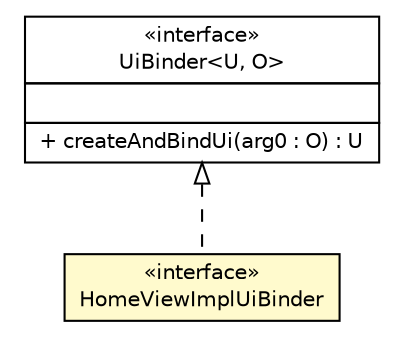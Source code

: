 #!/usr/local/bin/dot
#
# Class diagram 
# Generated by UMLGraph version 5.1 (http://www.umlgraph.org/)
#

digraph G {
	edge [fontname="Helvetica",fontsize=10,labelfontname="Helvetica",labelfontsize=10];
	node [fontname="Helvetica",fontsize=10,shape=plaintext];
	nodesep=0.25;
	ranksep=0.5;
	// br.net.meditec.client.telas.home.HomeViewImpl.HomeViewImplUiBinder
	c5672 [label=<<table title="br.net.meditec.client.telas.home.HomeViewImpl.HomeViewImplUiBinder" border="0" cellborder="1" cellspacing="0" cellpadding="2" port="p" bgcolor="lemonChiffon" href="./HomeViewImpl.HomeViewImplUiBinder.html">
		<tr><td><table border="0" cellspacing="0" cellpadding="1">
<tr><td align="center" balign="center"> &#171;interface&#187; </td></tr>
<tr><td align="center" balign="center"> HomeViewImplUiBinder </td></tr>
		</table></td></tr>
		</table>>, fontname="Helvetica", fontcolor="black", fontsize=10.0];
	//br.net.meditec.client.telas.home.HomeViewImpl.HomeViewImplUiBinder implements com.google.gwt.uibinder.client.UiBinder<U, O>
	c5694:p -> c5672:p [dir=back,arrowtail=empty,style=dashed];
	// com.google.gwt.uibinder.client.UiBinder<U, O>
	c5694 [label=<<table title="com.google.gwt.uibinder.client.UiBinder" border="0" cellborder="1" cellspacing="0" cellpadding="2" port="p" href="http://java.sun.com/j2se/1.4.2/docs/api/com/google/gwt/uibinder/client/UiBinder.html">
		<tr><td><table border="0" cellspacing="0" cellpadding="1">
<tr><td align="center" balign="center"> &#171;interface&#187; </td></tr>
<tr><td align="center" balign="center"> UiBinder&lt;U, O&gt; </td></tr>
		</table></td></tr>
		<tr><td><table border="0" cellspacing="0" cellpadding="1">
<tr><td align="left" balign="left">  </td></tr>
		</table></td></tr>
		<tr><td><table border="0" cellspacing="0" cellpadding="1">
<tr><td align="left" balign="left"> + createAndBindUi(arg0 : O) : U </td></tr>
		</table></td></tr>
		</table>>, fontname="Helvetica", fontcolor="black", fontsize=10.0];
}

